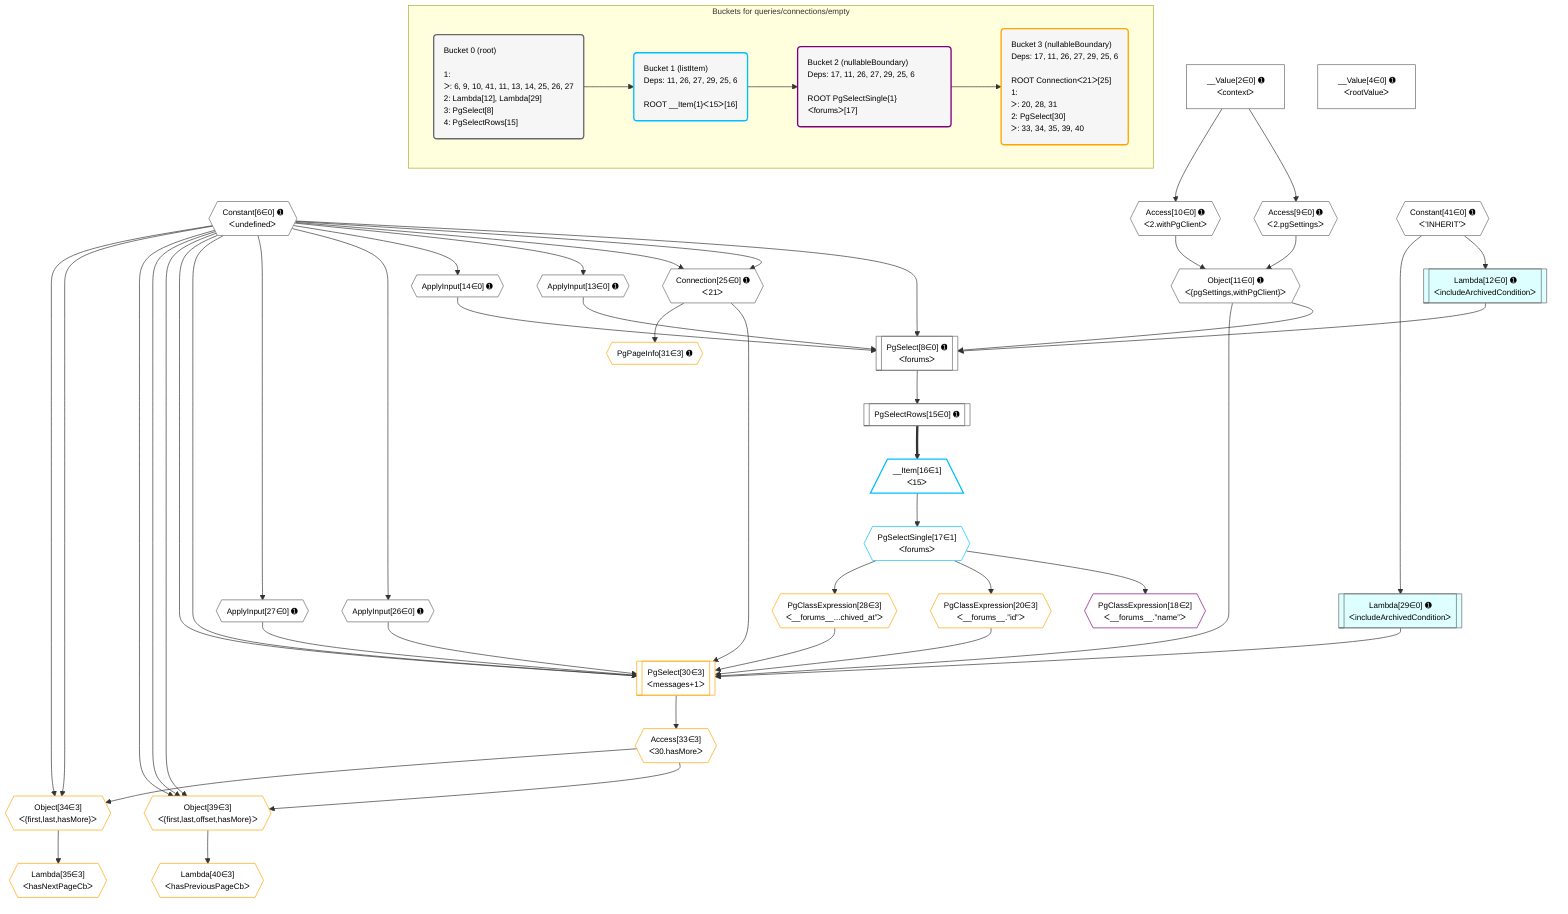 %%{init: {'themeVariables': { 'fontSize': '12px'}}}%%
graph TD
    classDef path fill:#eee,stroke:#000,color:#000
    classDef plan fill:#fff,stroke-width:1px,color:#000
    classDef itemplan fill:#fff,stroke-width:2px,color:#000
    classDef unbatchedplan fill:#dff,stroke-width:1px,color:#000
    classDef sideeffectplan fill:#fcc,stroke-width:2px,color:#000
    classDef bucket fill:#f6f6f6,color:#000,stroke-width:2px,text-align:left


    %% plan dependencies
    PgSelect8[["PgSelect[8∈0] ➊<br />ᐸforumsᐳ"]]:::plan
    Object11{{"Object[11∈0] ➊<br />ᐸ{pgSettings,withPgClient}ᐳ"}}:::plan
    Constant6{{"Constant[6∈0] ➊<br />ᐸundefinedᐳ"}}:::plan
    Lambda12[["Lambda[12∈0] ➊<br />ᐸincludeArchivedConditionᐳ"]]:::unbatchedplan
    ApplyInput13{{"ApplyInput[13∈0] ➊"}}:::plan
    ApplyInput14{{"ApplyInput[14∈0] ➊"}}:::plan
    Object11 & Constant6 & Lambda12 & ApplyInput13 & ApplyInput14 --> PgSelect8
    Access9{{"Access[9∈0] ➊<br />ᐸ2.pgSettingsᐳ"}}:::plan
    Access10{{"Access[10∈0] ➊<br />ᐸ2.withPgClientᐳ"}}:::plan
    Access9 & Access10 --> Object11
    Connection25{{"Connection[25∈0] ➊<br />ᐸ21ᐳ"}}:::plan
    Constant6 & Constant6 --> Connection25
    __Value2["__Value[2∈0] ➊<br />ᐸcontextᐳ"]:::plan
    __Value2 --> Access9
    __Value2 --> Access10
    Constant41{{"Constant[41∈0] ➊<br />ᐸ'INHERIT'ᐳ"}}:::plan
    Constant41 --> Lambda12
    Constant6 --> ApplyInput13
    Constant6 --> ApplyInput14
    PgSelectRows15[["PgSelectRows[15∈0] ➊"]]:::plan
    PgSelect8 --> PgSelectRows15
    ApplyInput26{{"ApplyInput[26∈0] ➊"}}:::plan
    Constant6 --> ApplyInput26
    ApplyInput27{{"ApplyInput[27∈0] ➊"}}:::plan
    Constant6 --> ApplyInput27
    Lambda29[["Lambda[29∈0] ➊<br />ᐸincludeArchivedConditionᐳ"]]:::unbatchedplan
    Constant41 --> Lambda29
    __Value4["__Value[4∈0] ➊<br />ᐸrootValueᐳ"]:::plan
    __Item16[/"__Item[16∈1]<br />ᐸ15ᐳ"\]:::itemplan
    PgSelectRows15 ==> __Item16
    PgSelectSingle17{{"PgSelectSingle[17∈1]<br />ᐸforumsᐳ"}}:::plan
    __Item16 --> PgSelectSingle17
    PgClassExpression18{{"PgClassExpression[18∈2]<br />ᐸ__forums__.”name”ᐳ"}}:::plan
    PgSelectSingle17 --> PgClassExpression18
    PgSelect30[["PgSelect[30∈3]<br />ᐸmessages+1ᐳ"]]:::plan
    PgClassExpression20{{"PgClassExpression[20∈3]<br />ᐸ__forums__.”id”ᐳ"}}:::plan
    PgClassExpression28{{"PgClassExpression[28∈3]<br />ᐸ__forums__...chived_at”ᐳ"}}:::plan
    Object11 & PgClassExpression20 & ApplyInput26 & ApplyInput27 & PgClassExpression28 & Lambda29 & Connection25 & Constant6 & Constant6 --> PgSelect30
    Object39{{"Object[39∈3]<br />ᐸ{first,last,offset,hasMore}ᐳ"}}:::plan
    Access33{{"Access[33∈3]<br />ᐸ30.hasMoreᐳ"}}:::plan
    Constant6 & Constant6 & Constant6 & Access33 --> Object39
    Object34{{"Object[34∈3]<br />ᐸ{first,last,hasMore}ᐳ"}}:::plan
    Constant6 & Constant6 & Access33 --> Object34
    PgSelectSingle17 --> PgClassExpression20
    PgSelectSingle17 --> PgClassExpression28
    PgPageInfo31{{"PgPageInfo[31∈3] ➊"}}:::plan
    Connection25 --> PgPageInfo31
    PgSelect30 --> Access33
    Lambda35{{"Lambda[35∈3]<br />ᐸhasNextPageCbᐳ"}}:::plan
    Object34 --> Lambda35
    Lambda40{{"Lambda[40∈3]<br />ᐸhasPreviousPageCbᐳ"}}:::plan
    Object39 --> Lambda40

    %% define steps

    subgraph "Buckets for queries/connections/empty"
    Bucket0("Bucket 0 (root)<br /><br />1: <br />ᐳ: 6, 9, 10, 41, 11, 13, 14, 25, 26, 27<br />2: Lambda[12], Lambda[29]<br />3: PgSelect[8]<br />4: PgSelectRows[15]"):::bucket
    classDef bucket0 stroke:#696969
    class Bucket0,__Value2,__Value4,Constant6,PgSelect8,Access9,Access10,Object11,Lambda12,ApplyInput13,ApplyInput14,PgSelectRows15,Connection25,ApplyInput26,ApplyInput27,Lambda29,Constant41 bucket0
    Bucket1("Bucket 1 (listItem)<br />Deps: 11, 26, 27, 29, 25, 6<br /><br />ROOT __Item{1}ᐸ15ᐳ[16]"):::bucket
    classDef bucket1 stroke:#00bfff
    class Bucket1,__Item16,PgSelectSingle17 bucket1
    Bucket2("Bucket 2 (nullableBoundary)<br />Deps: 17, 11, 26, 27, 29, 25, 6<br /><br />ROOT PgSelectSingle{1}ᐸforumsᐳ[17]"):::bucket
    classDef bucket2 stroke:#7f007f
    class Bucket2,PgClassExpression18 bucket2
    Bucket3("Bucket 3 (nullableBoundary)<br />Deps: 17, 11, 26, 27, 29, 25, 6<br /><br />ROOT Connectionᐸ21ᐳ[25]<br />1: <br />ᐳ: 20, 28, 31<br />2: PgSelect[30]<br />ᐳ: 33, 34, 35, 39, 40"):::bucket
    classDef bucket3 stroke:#ffa500
    class Bucket3,PgClassExpression20,PgClassExpression28,PgSelect30,PgPageInfo31,Access33,Object34,Lambda35,Object39,Lambda40 bucket3
    Bucket0 --> Bucket1
    Bucket1 --> Bucket2
    Bucket2 --> Bucket3
    end